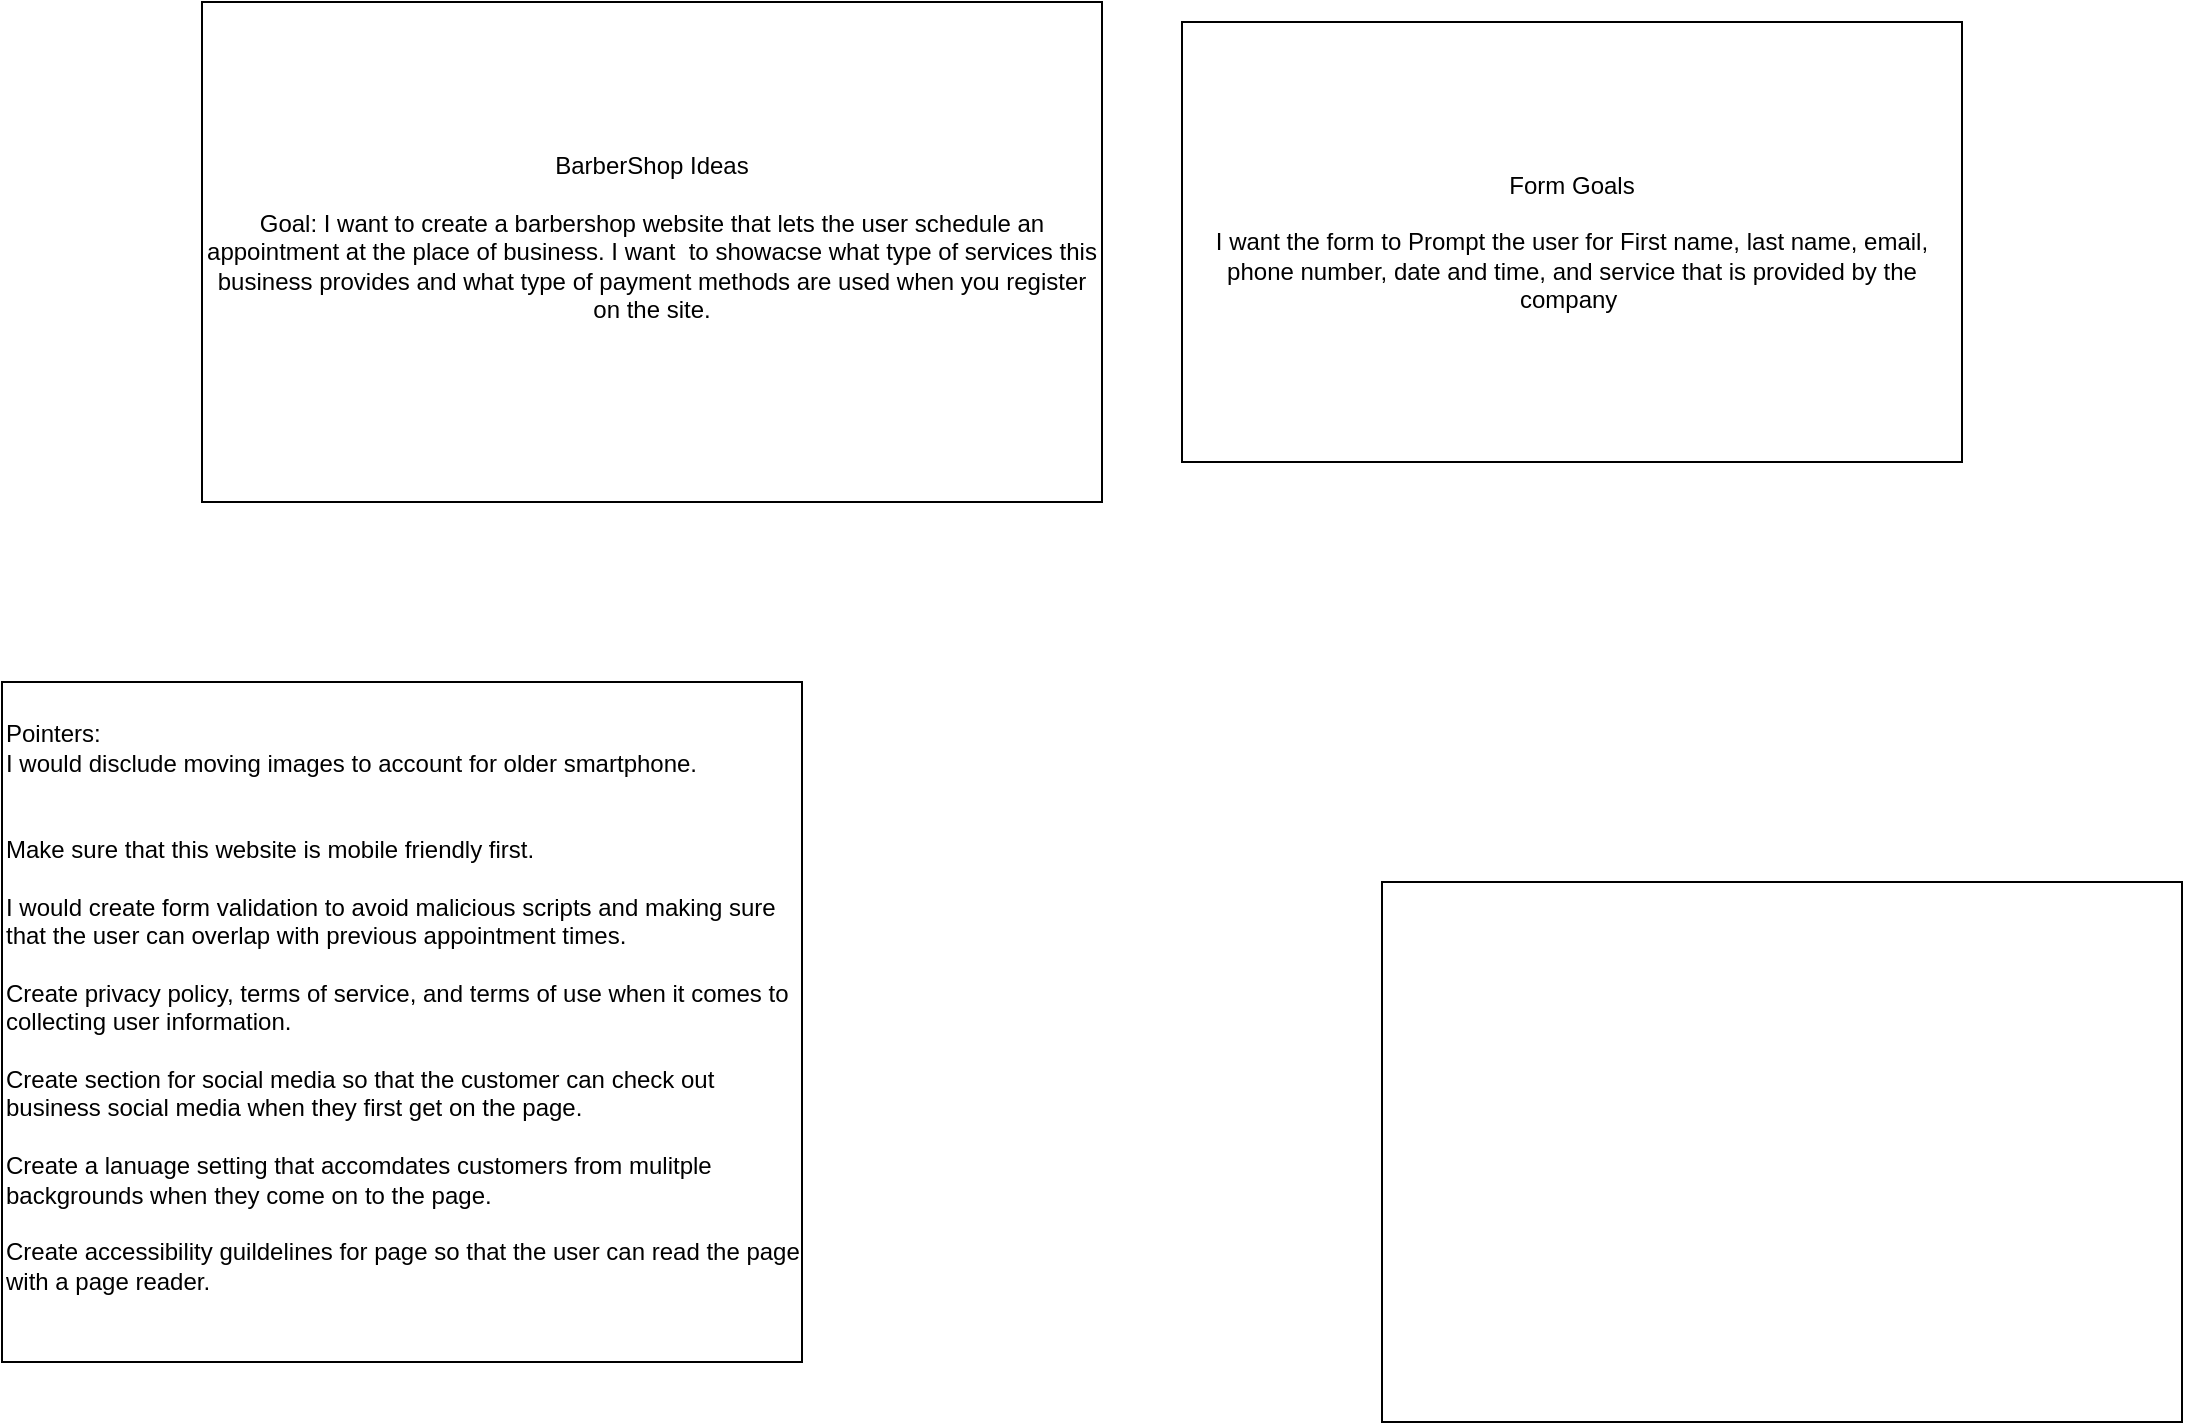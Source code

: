<mxfile>
    <diagram id="Lp4Ej_ObH9iW5MV1s8UQ" name="Page-1">
        <mxGraphModel dx="666" dy="779" grid="1" gridSize="10" guides="1" tooltips="1" connect="1" arrows="1" fold="1" page="1" pageScale="1" pageWidth="850" pageHeight="1100" math="0" shadow="0">
            <root>
                <mxCell id="0"/>
                <mxCell id="1" parent="0"/>
                <mxCell id="2" value="BarberShop Ideas&lt;div&gt;&lt;br&gt;&lt;/div&gt;&lt;div&gt;Goal: I want to create a barbershop website that lets the user schedule an appointment at the place of business. I want&amp;nbsp; to showacse what type of services this business provides and what type of payment methods are used when you register on the site.&lt;/div&gt;&lt;div&gt;&lt;br&gt;&lt;/div&gt;" style="rounded=0;whiteSpace=wrap;html=1;" parent="1" vertex="1">
                    <mxGeometry x="220" y="230" width="450" height="250" as="geometry"/>
                </mxCell>
                <mxCell id="3" value="Form Goals&lt;div&gt;&lt;br&gt;&lt;/div&gt;&lt;div&gt;I want the form to Prompt the user for First name, last name, email, phone number, date and time, and service that is provided by the company&amp;nbsp;&lt;/div&gt;" style="rounded=0;whiteSpace=wrap;html=1;" parent="1" vertex="1">
                    <mxGeometry x="710" y="240" width="390" height="220" as="geometry"/>
                </mxCell>
                <mxCell id="4" value="Pointers:&lt;div&gt;I would disclude moving images to account for older smartphone.&lt;/div&gt;&lt;div&gt;&lt;br&gt;&lt;/div&gt;&lt;div&gt;&lt;br&gt;&lt;/div&gt;&lt;div&gt;Make sure that this website is mobile friendly first.&lt;/div&gt;&lt;div&gt;&lt;br&gt;&lt;/div&gt;&lt;div&gt;I would create form validation to avoid malicious scripts and making sure that the user can overlap with previous appointment times.&lt;/div&gt;&lt;div&gt;&lt;br&gt;&lt;/div&gt;&lt;div&gt;Create privacy policy, terms of service, and terms of use when it comes to collecting user information.&lt;/div&gt;&lt;div&gt;&lt;br&gt;&lt;/div&gt;&lt;div&gt;Create section for social media so that the customer can check out business social media when they first get on the page.&amp;nbsp;&lt;/div&gt;&lt;div&gt;&lt;br&gt;&lt;/div&gt;&lt;div&gt;Create a lanuage setting that accomdates customers from mulitple backgrounds when they come on to the page.&amp;nbsp;&lt;/div&gt;&lt;div&gt;&lt;br&gt;&lt;/div&gt;&lt;div&gt;Create accessibility guildelines for page so that the user can read the page with a page reader.&lt;/div&gt;&lt;div&gt;&lt;br&gt;&lt;/div&gt;" style="rounded=0;whiteSpace=wrap;html=1;align=left;" parent="1" vertex="1">
                    <mxGeometry x="120" y="570" width="400" height="340" as="geometry"/>
                </mxCell>
                <mxCell id="5" value="" style="rounded=0;whiteSpace=wrap;html=1;" vertex="1" parent="1">
                    <mxGeometry x="810" y="670" width="400" height="270" as="geometry"/>
                </mxCell>
            </root>
        </mxGraphModel>
    </diagram>
</mxfile>